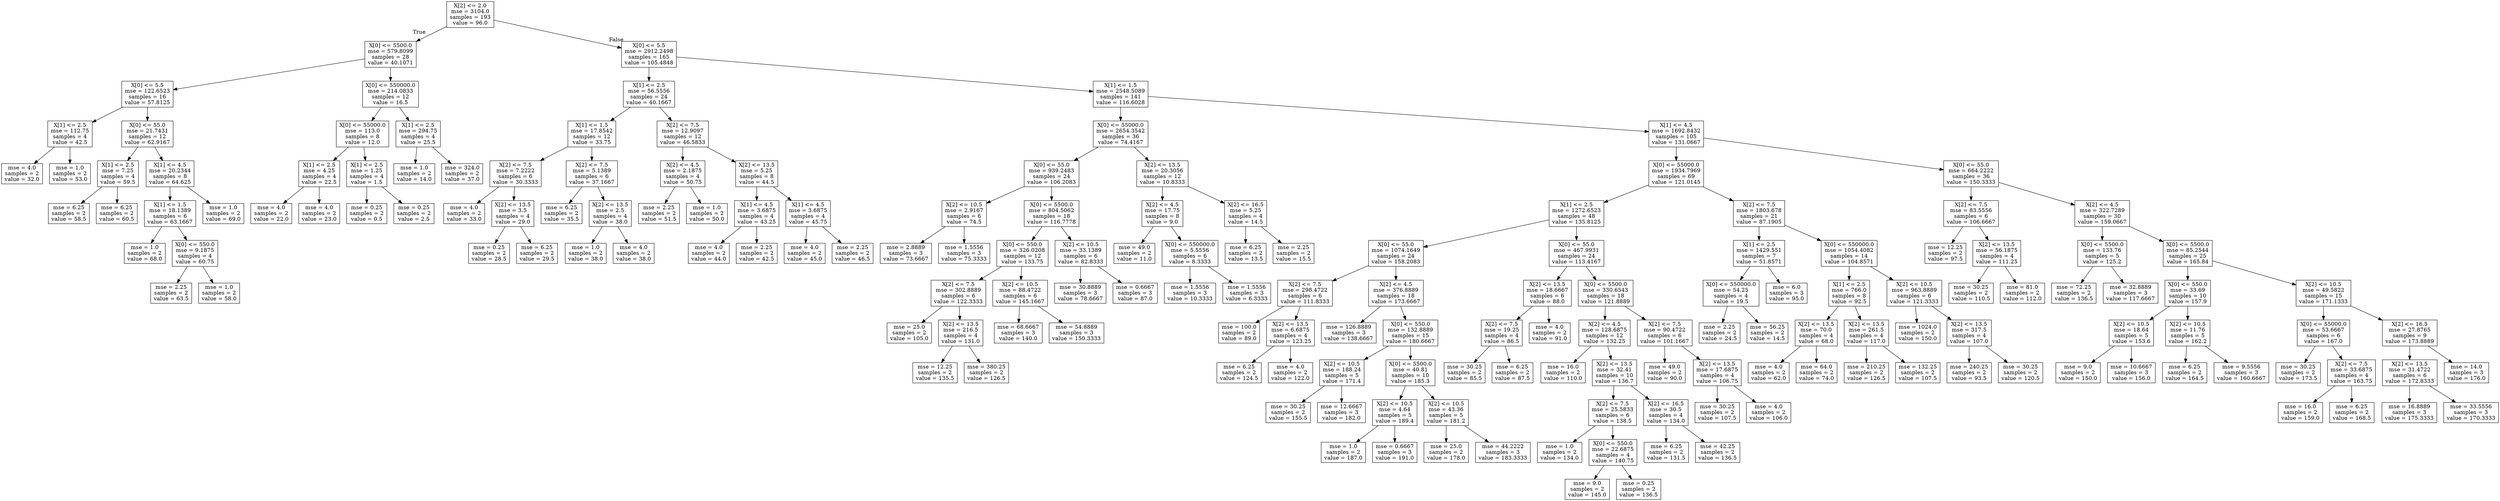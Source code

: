 digraph Tree {
node [shape=box] ;
0 [label="X[2] <= 2.0\nmse = 3104.0\nsamples = 193\nvalue = 96.0"] ;
1 [label="X[0] <= 5500.0\nmse = 579.8099\nsamples = 28\nvalue = 40.1071"] ;
0 -> 1 [labeldistance=2.5, labelangle=45, headlabel="True"] ;
2 [label="X[0] <= 5.5\nmse = 122.6523\nsamples = 16\nvalue = 57.8125"] ;
1 -> 2 ;
3 [label="X[1] <= 2.5\nmse = 112.75\nsamples = 4\nvalue = 42.5"] ;
2 -> 3 ;
4 [label="mse = 4.0\nsamples = 2\nvalue = 32.0"] ;
3 -> 4 ;
5 [label="mse = 1.0\nsamples = 2\nvalue = 53.0"] ;
3 -> 5 ;
6 [label="X[0] <= 55.0\nmse = 21.7431\nsamples = 12\nvalue = 62.9167"] ;
2 -> 6 ;
7 [label="X[1] <= 2.5\nmse = 7.25\nsamples = 4\nvalue = 59.5"] ;
6 -> 7 ;
8 [label="mse = 6.25\nsamples = 2\nvalue = 58.5"] ;
7 -> 8 ;
9 [label="mse = 6.25\nsamples = 2\nvalue = 60.5"] ;
7 -> 9 ;
10 [label="X[1] <= 4.5\nmse = 20.2344\nsamples = 8\nvalue = 64.625"] ;
6 -> 10 ;
11 [label="X[1] <= 1.5\nmse = 18.1389\nsamples = 6\nvalue = 63.1667"] ;
10 -> 11 ;
12 [label="mse = 1.0\nsamples = 2\nvalue = 68.0"] ;
11 -> 12 ;
13 [label="X[0] <= 550.0\nmse = 9.1875\nsamples = 4\nvalue = 60.75"] ;
11 -> 13 ;
14 [label="mse = 2.25\nsamples = 2\nvalue = 63.5"] ;
13 -> 14 ;
15 [label="mse = 1.0\nsamples = 2\nvalue = 58.0"] ;
13 -> 15 ;
16 [label="mse = 1.0\nsamples = 2\nvalue = 69.0"] ;
10 -> 16 ;
17 [label="X[0] <= 550000.0\nmse = 214.0833\nsamples = 12\nvalue = 16.5"] ;
1 -> 17 ;
18 [label="X[0] <= 55000.0\nmse = 113.0\nsamples = 8\nvalue = 12.0"] ;
17 -> 18 ;
19 [label="X[1] <= 2.5\nmse = 4.25\nsamples = 4\nvalue = 22.5"] ;
18 -> 19 ;
20 [label="mse = 4.0\nsamples = 2\nvalue = 22.0"] ;
19 -> 20 ;
21 [label="mse = 4.0\nsamples = 2\nvalue = 23.0"] ;
19 -> 21 ;
22 [label="X[1] <= 2.5\nmse = 1.25\nsamples = 4\nvalue = 1.5"] ;
18 -> 22 ;
23 [label="mse = 0.25\nsamples = 2\nvalue = 0.5"] ;
22 -> 23 ;
24 [label="mse = 0.25\nsamples = 2\nvalue = 2.5"] ;
22 -> 24 ;
25 [label="X[1] <= 2.5\nmse = 294.75\nsamples = 4\nvalue = 25.5"] ;
17 -> 25 ;
26 [label="mse = 1.0\nsamples = 2\nvalue = 14.0"] ;
25 -> 26 ;
27 [label="mse = 324.0\nsamples = 2\nvalue = 37.0"] ;
25 -> 27 ;
28 [label="X[0] <= 5.5\nmse = 2912.2498\nsamples = 165\nvalue = 105.4848"] ;
0 -> 28 [labeldistance=2.5, labelangle=-45, headlabel="False"] ;
29 [label="X[1] <= 2.5\nmse = 56.5556\nsamples = 24\nvalue = 40.1667"] ;
28 -> 29 ;
30 [label="X[1] <= 1.5\nmse = 17.8542\nsamples = 12\nvalue = 33.75"] ;
29 -> 30 ;
31 [label="X[2] <= 7.5\nmse = 7.2222\nsamples = 6\nvalue = 30.3333"] ;
30 -> 31 ;
32 [label="mse = 4.0\nsamples = 2\nvalue = 33.0"] ;
31 -> 32 ;
33 [label="X[2] <= 13.5\nmse = 3.5\nsamples = 4\nvalue = 29.0"] ;
31 -> 33 ;
34 [label="mse = 0.25\nsamples = 2\nvalue = 28.5"] ;
33 -> 34 ;
35 [label="mse = 6.25\nsamples = 2\nvalue = 29.5"] ;
33 -> 35 ;
36 [label="X[2] <= 7.5\nmse = 5.1389\nsamples = 6\nvalue = 37.1667"] ;
30 -> 36 ;
37 [label="mse = 6.25\nsamples = 2\nvalue = 35.5"] ;
36 -> 37 ;
38 [label="X[2] <= 13.5\nmse = 2.5\nsamples = 4\nvalue = 38.0"] ;
36 -> 38 ;
39 [label="mse = 1.0\nsamples = 2\nvalue = 38.0"] ;
38 -> 39 ;
40 [label="mse = 4.0\nsamples = 2\nvalue = 38.0"] ;
38 -> 40 ;
41 [label="X[2] <= 7.5\nmse = 12.9097\nsamples = 12\nvalue = 46.5833"] ;
29 -> 41 ;
42 [label="X[2] <= 4.5\nmse = 2.1875\nsamples = 4\nvalue = 50.75"] ;
41 -> 42 ;
43 [label="mse = 2.25\nsamples = 2\nvalue = 51.5"] ;
42 -> 43 ;
44 [label="mse = 1.0\nsamples = 2\nvalue = 50.0"] ;
42 -> 44 ;
45 [label="X[2] <= 13.5\nmse = 5.25\nsamples = 8\nvalue = 44.5"] ;
41 -> 45 ;
46 [label="X[1] <= 4.5\nmse = 3.6875\nsamples = 4\nvalue = 43.25"] ;
45 -> 46 ;
47 [label="mse = 4.0\nsamples = 2\nvalue = 44.0"] ;
46 -> 47 ;
48 [label="mse = 2.25\nsamples = 2\nvalue = 42.5"] ;
46 -> 48 ;
49 [label="X[1] <= 4.5\nmse = 3.6875\nsamples = 4\nvalue = 45.75"] ;
45 -> 49 ;
50 [label="mse = 4.0\nsamples = 2\nvalue = 45.0"] ;
49 -> 50 ;
51 [label="mse = 2.25\nsamples = 2\nvalue = 46.5"] ;
49 -> 51 ;
52 [label="X[1] <= 1.5\nmse = 2548.5089\nsamples = 141\nvalue = 116.6028"] ;
28 -> 52 ;
53 [label="X[0] <= 55000.0\nmse = 2654.3542\nsamples = 36\nvalue = 74.4167"] ;
52 -> 53 ;
54 [label="X[0] <= 55.0\nmse = 939.2483\nsamples = 24\nvalue = 106.2083"] ;
53 -> 54 ;
55 [label="X[2] <= 10.5\nmse = 2.9167\nsamples = 6\nvalue = 74.5"] ;
54 -> 55 ;
56 [label="mse = 2.8889\nsamples = 3\nvalue = 73.6667"] ;
55 -> 56 ;
57 [label="mse = 1.5556\nsamples = 3\nvalue = 75.3333"] ;
55 -> 57 ;
58 [label="X[0] <= 5500.0\nmse = 804.5062\nsamples = 18\nvalue = 116.7778"] ;
54 -> 58 ;
59 [label="X[0] <= 550.0\nmse = 326.0208\nsamples = 12\nvalue = 133.75"] ;
58 -> 59 ;
60 [label="X[2] <= 7.5\nmse = 302.8889\nsamples = 6\nvalue = 122.3333"] ;
59 -> 60 ;
61 [label="mse = 25.0\nsamples = 2\nvalue = 105.0"] ;
60 -> 61 ;
62 [label="X[2] <= 13.5\nmse = 216.5\nsamples = 4\nvalue = 131.0"] ;
60 -> 62 ;
63 [label="mse = 12.25\nsamples = 2\nvalue = 135.5"] ;
62 -> 63 ;
64 [label="mse = 380.25\nsamples = 2\nvalue = 126.5"] ;
62 -> 64 ;
65 [label="X[2] <= 10.5\nmse = 88.4722\nsamples = 6\nvalue = 145.1667"] ;
59 -> 65 ;
66 [label="mse = 68.6667\nsamples = 3\nvalue = 140.0"] ;
65 -> 66 ;
67 [label="mse = 54.8889\nsamples = 3\nvalue = 150.3333"] ;
65 -> 67 ;
68 [label="X[2] <= 10.5\nmse = 33.1389\nsamples = 6\nvalue = 82.8333"] ;
58 -> 68 ;
69 [label="mse = 30.8889\nsamples = 3\nvalue = 78.6667"] ;
68 -> 69 ;
70 [label="mse = 0.6667\nsamples = 3\nvalue = 87.0"] ;
68 -> 70 ;
71 [label="X[2] <= 13.5\nmse = 20.3056\nsamples = 12\nvalue = 10.8333"] ;
53 -> 71 ;
72 [label="X[2] <= 4.5\nmse = 17.75\nsamples = 8\nvalue = 9.0"] ;
71 -> 72 ;
73 [label="mse = 49.0\nsamples = 2\nvalue = 11.0"] ;
72 -> 73 ;
74 [label="X[0] <= 550000.0\nmse = 5.5556\nsamples = 6\nvalue = 8.3333"] ;
72 -> 74 ;
75 [label="mse = 1.5556\nsamples = 3\nvalue = 10.3333"] ;
74 -> 75 ;
76 [label="mse = 1.5556\nsamples = 3\nvalue = 6.3333"] ;
74 -> 76 ;
77 [label="X[2] <= 16.5\nmse = 5.25\nsamples = 4\nvalue = 14.5"] ;
71 -> 77 ;
78 [label="mse = 6.25\nsamples = 2\nvalue = 13.5"] ;
77 -> 78 ;
79 [label="mse = 2.25\nsamples = 2\nvalue = 15.5"] ;
77 -> 79 ;
80 [label="X[1] <= 4.5\nmse = 1692.8432\nsamples = 105\nvalue = 131.0667"] ;
52 -> 80 ;
81 [label="X[0] <= 55000.0\nmse = 1934.7969\nsamples = 69\nvalue = 121.0145"] ;
80 -> 81 ;
82 [label="X[1] <= 2.5\nmse = 1272.6523\nsamples = 48\nvalue = 135.8125"] ;
81 -> 82 ;
83 [label="X[0] <= 55.0\nmse = 1074.1649\nsamples = 24\nvalue = 158.2083"] ;
82 -> 83 ;
84 [label="X[2] <= 7.5\nmse = 298.4722\nsamples = 6\nvalue = 111.8333"] ;
83 -> 84 ;
85 [label="mse = 100.0\nsamples = 2\nvalue = 89.0"] ;
84 -> 85 ;
86 [label="X[2] <= 13.5\nmse = 6.6875\nsamples = 4\nvalue = 123.25"] ;
84 -> 86 ;
87 [label="mse = 6.25\nsamples = 2\nvalue = 124.5"] ;
86 -> 87 ;
88 [label="mse = 4.0\nsamples = 2\nvalue = 122.0"] ;
86 -> 88 ;
89 [label="X[2] <= 4.5\nmse = 376.8889\nsamples = 18\nvalue = 173.6667"] ;
83 -> 89 ;
90 [label="mse = 126.8889\nsamples = 3\nvalue = 138.6667"] ;
89 -> 90 ;
91 [label="X[0] <= 550.0\nmse = 132.8889\nsamples = 15\nvalue = 180.6667"] ;
89 -> 91 ;
92 [label="X[2] <= 10.5\nmse = 188.24\nsamples = 5\nvalue = 171.4"] ;
91 -> 92 ;
93 [label="mse = 30.25\nsamples = 2\nvalue = 155.5"] ;
92 -> 93 ;
94 [label="mse = 12.6667\nsamples = 3\nvalue = 182.0"] ;
92 -> 94 ;
95 [label="X[0] <= 5500.0\nmse = 40.81\nsamples = 10\nvalue = 185.3"] ;
91 -> 95 ;
96 [label="X[2] <= 10.5\nmse = 4.64\nsamples = 5\nvalue = 189.4"] ;
95 -> 96 ;
97 [label="mse = 1.0\nsamples = 2\nvalue = 187.0"] ;
96 -> 97 ;
98 [label="mse = 0.6667\nsamples = 3\nvalue = 191.0"] ;
96 -> 98 ;
99 [label="X[2] <= 10.5\nmse = 43.36\nsamples = 5\nvalue = 181.2"] ;
95 -> 99 ;
100 [label="mse = 25.0\nsamples = 2\nvalue = 178.0"] ;
99 -> 100 ;
101 [label="mse = 44.2222\nsamples = 3\nvalue = 183.3333"] ;
99 -> 101 ;
102 [label="X[0] <= 55.0\nmse = 467.9931\nsamples = 24\nvalue = 113.4167"] ;
82 -> 102 ;
103 [label="X[2] <= 13.5\nmse = 18.6667\nsamples = 6\nvalue = 88.0"] ;
102 -> 103 ;
104 [label="X[2] <= 7.5\nmse = 19.25\nsamples = 4\nvalue = 86.5"] ;
103 -> 104 ;
105 [label="mse = 30.25\nsamples = 2\nvalue = 85.5"] ;
104 -> 105 ;
106 [label="mse = 6.25\nsamples = 2\nvalue = 87.5"] ;
104 -> 106 ;
107 [label="mse = 4.0\nsamples = 2\nvalue = 91.0"] ;
103 -> 107 ;
108 [label="X[0] <= 5500.0\nmse = 330.6543\nsamples = 18\nvalue = 121.8889"] ;
102 -> 108 ;
109 [label="X[2] <= 4.5\nmse = 128.6875\nsamples = 12\nvalue = 132.25"] ;
108 -> 109 ;
110 [label="mse = 16.0\nsamples = 2\nvalue = 110.0"] ;
109 -> 110 ;
111 [label="X[2] <= 13.5\nmse = 32.41\nsamples = 10\nvalue = 136.7"] ;
109 -> 111 ;
112 [label="X[2] <= 7.5\nmse = 25.5833\nsamples = 6\nvalue = 138.5"] ;
111 -> 112 ;
113 [label="mse = 1.0\nsamples = 2\nvalue = 134.0"] ;
112 -> 113 ;
114 [label="X[0] <= 550.0\nmse = 22.6875\nsamples = 4\nvalue = 140.75"] ;
112 -> 114 ;
115 [label="mse = 9.0\nsamples = 2\nvalue = 145.0"] ;
114 -> 115 ;
116 [label="mse = 0.25\nsamples = 2\nvalue = 136.5"] ;
114 -> 116 ;
117 [label="X[2] <= 16.5\nmse = 30.5\nsamples = 4\nvalue = 134.0"] ;
111 -> 117 ;
118 [label="mse = 6.25\nsamples = 2\nvalue = 131.5"] ;
117 -> 118 ;
119 [label="mse = 42.25\nsamples = 2\nvalue = 136.5"] ;
117 -> 119 ;
120 [label="X[2] <= 7.5\nmse = 90.4722\nsamples = 6\nvalue = 101.1667"] ;
108 -> 120 ;
121 [label="mse = 49.0\nsamples = 2\nvalue = 90.0"] ;
120 -> 121 ;
122 [label="X[2] <= 13.5\nmse = 17.6875\nsamples = 4\nvalue = 106.75"] ;
120 -> 122 ;
123 [label="mse = 30.25\nsamples = 2\nvalue = 107.5"] ;
122 -> 123 ;
124 [label="mse = 4.0\nsamples = 2\nvalue = 106.0"] ;
122 -> 124 ;
125 [label="X[2] <= 7.5\nmse = 1803.678\nsamples = 21\nvalue = 87.1905"] ;
81 -> 125 ;
126 [label="X[1] <= 2.5\nmse = 1429.551\nsamples = 7\nvalue = 51.8571"] ;
125 -> 126 ;
127 [label="X[0] <= 550000.0\nmse = 54.25\nsamples = 4\nvalue = 19.5"] ;
126 -> 127 ;
128 [label="mse = 2.25\nsamples = 2\nvalue = 24.5"] ;
127 -> 128 ;
129 [label="mse = 56.25\nsamples = 2\nvalue = 14.5"] ;
127 -> 129 ;
130 [label="mse = 6.0\nsamples = 3\nvalue = 95.0"] ;
126 -> 130 ;
131 [label="X[0] <= 550000.0\nmse = 1054.4082\nsamples = 14\nvalue = 104.8571"] ;
125 -> 131 ;
132 [label="X[1] <= 2.5\nmse = 766.0\nsamples = 8\nvalue = 92.5"] ;
131 -> 132 ;
133 [label="X[2] <= 13.5\nmse = 70.0\nsamples = 4\nvalue = 68.0"] ;
132 -> 133 ;
134 [label="mse = 4.0\nsamples = 2\nvalue = 62.0"] ;
133 -> 134 ;
135 [label="mse = 64.0\nsamples = 2\nvalue = 74.0"] ;
133 -> 135 ;
136 [label="X[2] <= 13.5\nmse = 261.5\nsamples = 4\nvalue = 117.0"] ;
132 -> 136 ;
137 [label="mse = 210.25\nsamples = 2\nvalue = 126.5"] ;
136 -> 137 ;
138 [label="mse = 132.25\nsamples = 2\nvalue = 107.5"] ;
136 -> 138 ;
139 [label="X[2] <= 10.5\nmse = 963.8889\nsamples = 6\nvalue = 121.3333"] ;
131 -> 139 ;
140 [label="mse = 1024.0\nsamples = 2\nvalue = 150.0"] ;
139 -> 140 ;
141 [label="X[2] <= 13.5\nmse = 317.5\nsamples = 4\nvalue = 107.0"] ;
139 -> 141 ;
142 [label="mse = 240.25\nsamples = 2\nvalue = 93.5"] ;
141 -> 142 ;
143 [label="mse = 30.25\nsamples = 2\nvalue = 120.5"] ;
141 -> 143 ;
144 [label="X[0] <= 55.0\nmse = 664.2222\nsamples = 36\nvalue = 150.3333"] ;
80 -> 144 ;
145 [label="X[2] <= 7.5\nmse = 83.5556\nsamples = 6\nvalue = 106.6667"] ;
144 -> 145 ;
146 [label="mse = 12.25\nsamples = 2\nvalue = 97.5"] ;
145 -> 146 ;
147 [label="X[2] <= 13.5\nmse = 56.1875\nsamples = 4\nvalue = 111.25"] ;
145 -> 147 ;
148 [label="mse = 30.25\nsamples = 2\nvalue = 110.5"] ;
147 -> 148 ;
149 [label="mse = 81.0\nsamples = 2\nvalue = 112.0"] ;
147 -> 149 ;
150 [label="X[2] <= 4.5\nmse = 322.7289\nsamples = 30\nvalue = 159.0667"] ;
144 -> 150 ;
151 [label="X[0] <= 5500.0\nmse = 133.76\nsamples = 5\nvalue = 125.2"] ;
150 -> 151 ;
152 [label="mse = 72.25\nsamples = 2\nvalue = 136.5"] ;
151 -> 152 ;
153 [label="mse = 32.8889\nsamples = 3\nvalue = 117.6667"] ;
151 -> 153 ;
154 [label="X[0] <= 5500.0\nmse = 85.2544\nsamples = 25\nvalue = 165.84"] ;
150 -> 154 ;
155 [label="X[0] <= 550.0\nmse = 33.69\nsamples = 10\nvalue = 157.9"] ;
154 -> 155 ;
156 [label="X[2] <= 10.5\nmse = 18.64\nsamples = 5\nvalue = 153.6"] ;
155 -> 156 ;
157 [label="mse = 9.0\nsamples = 2\nvalue = 150.0"] ;
156 -> 157 ;
158 [label="mse = 10.6667\nsamples = 3\nvalue = 156.0"] ;
156 -> 158 ;
159 [label="X[2] <= 10.5\nmse = 11.76\nsamples = 5\nvalue = 162.2"] ;
155 -> 159 ;
160 [label="mse = 6.25\nsamples = 2\nvalue = 164.5"] ;
159 -> 160 ;
161 [label="mse = 9.5556\nsamples = 3\nvalue = 160.6667"] ;
159 -> 161 ;
162 [label="X[2] <= 10.5\nmse = 49.5822\nsamples = 15\nvalue = 171.1333"] ;
154 -> 162 ;
163 [label="X[0] <= 55000.0\nmse = 53.6667\nsamples = 6\nvalue = 167.0"] ;
162 -> 163 ;
164 [label="mse = 30.25\nsamples = 2\nvalue = 173.5"] ;
163 -> 164 ;
165 [label="X[2] <= 7.5\nmse = 33.6875\nsamples = 4\nvalue = 163.75"] ;
163 -> 165 ;
166 [label="mse = 16.0\nsamples = 2\nvalue = 159.0"] ;
165 -> 166 ;
167 [label="mse = 6.25\nsamples = 2\nvalue = 168.5"] ;
165 -> 167 ;
168 [label="X[2] <= 16.5\nmse = 27.8765\nsamples = 9\nvalue = 173.8889"] ;
162 -> 168 ;
169 [label="X[2] <= 13.5\nmse = 31.4722\nsamples = 6\nvalue = 172.8333"] ;
168 -> 169 ;
170 [label="mse = 16.8889\nsamples = 3\nvalue = 175.3333"] ;
169 -> 170 ;
171 [label="mse = 33.5556\nsamples = 3\nvalue = 170.3333"] ;
169 -> 171 ;
172 [label="mse = 14.0\nsamples = 3\nvalue = 176.0"] ;
168 -> 172 ;
}